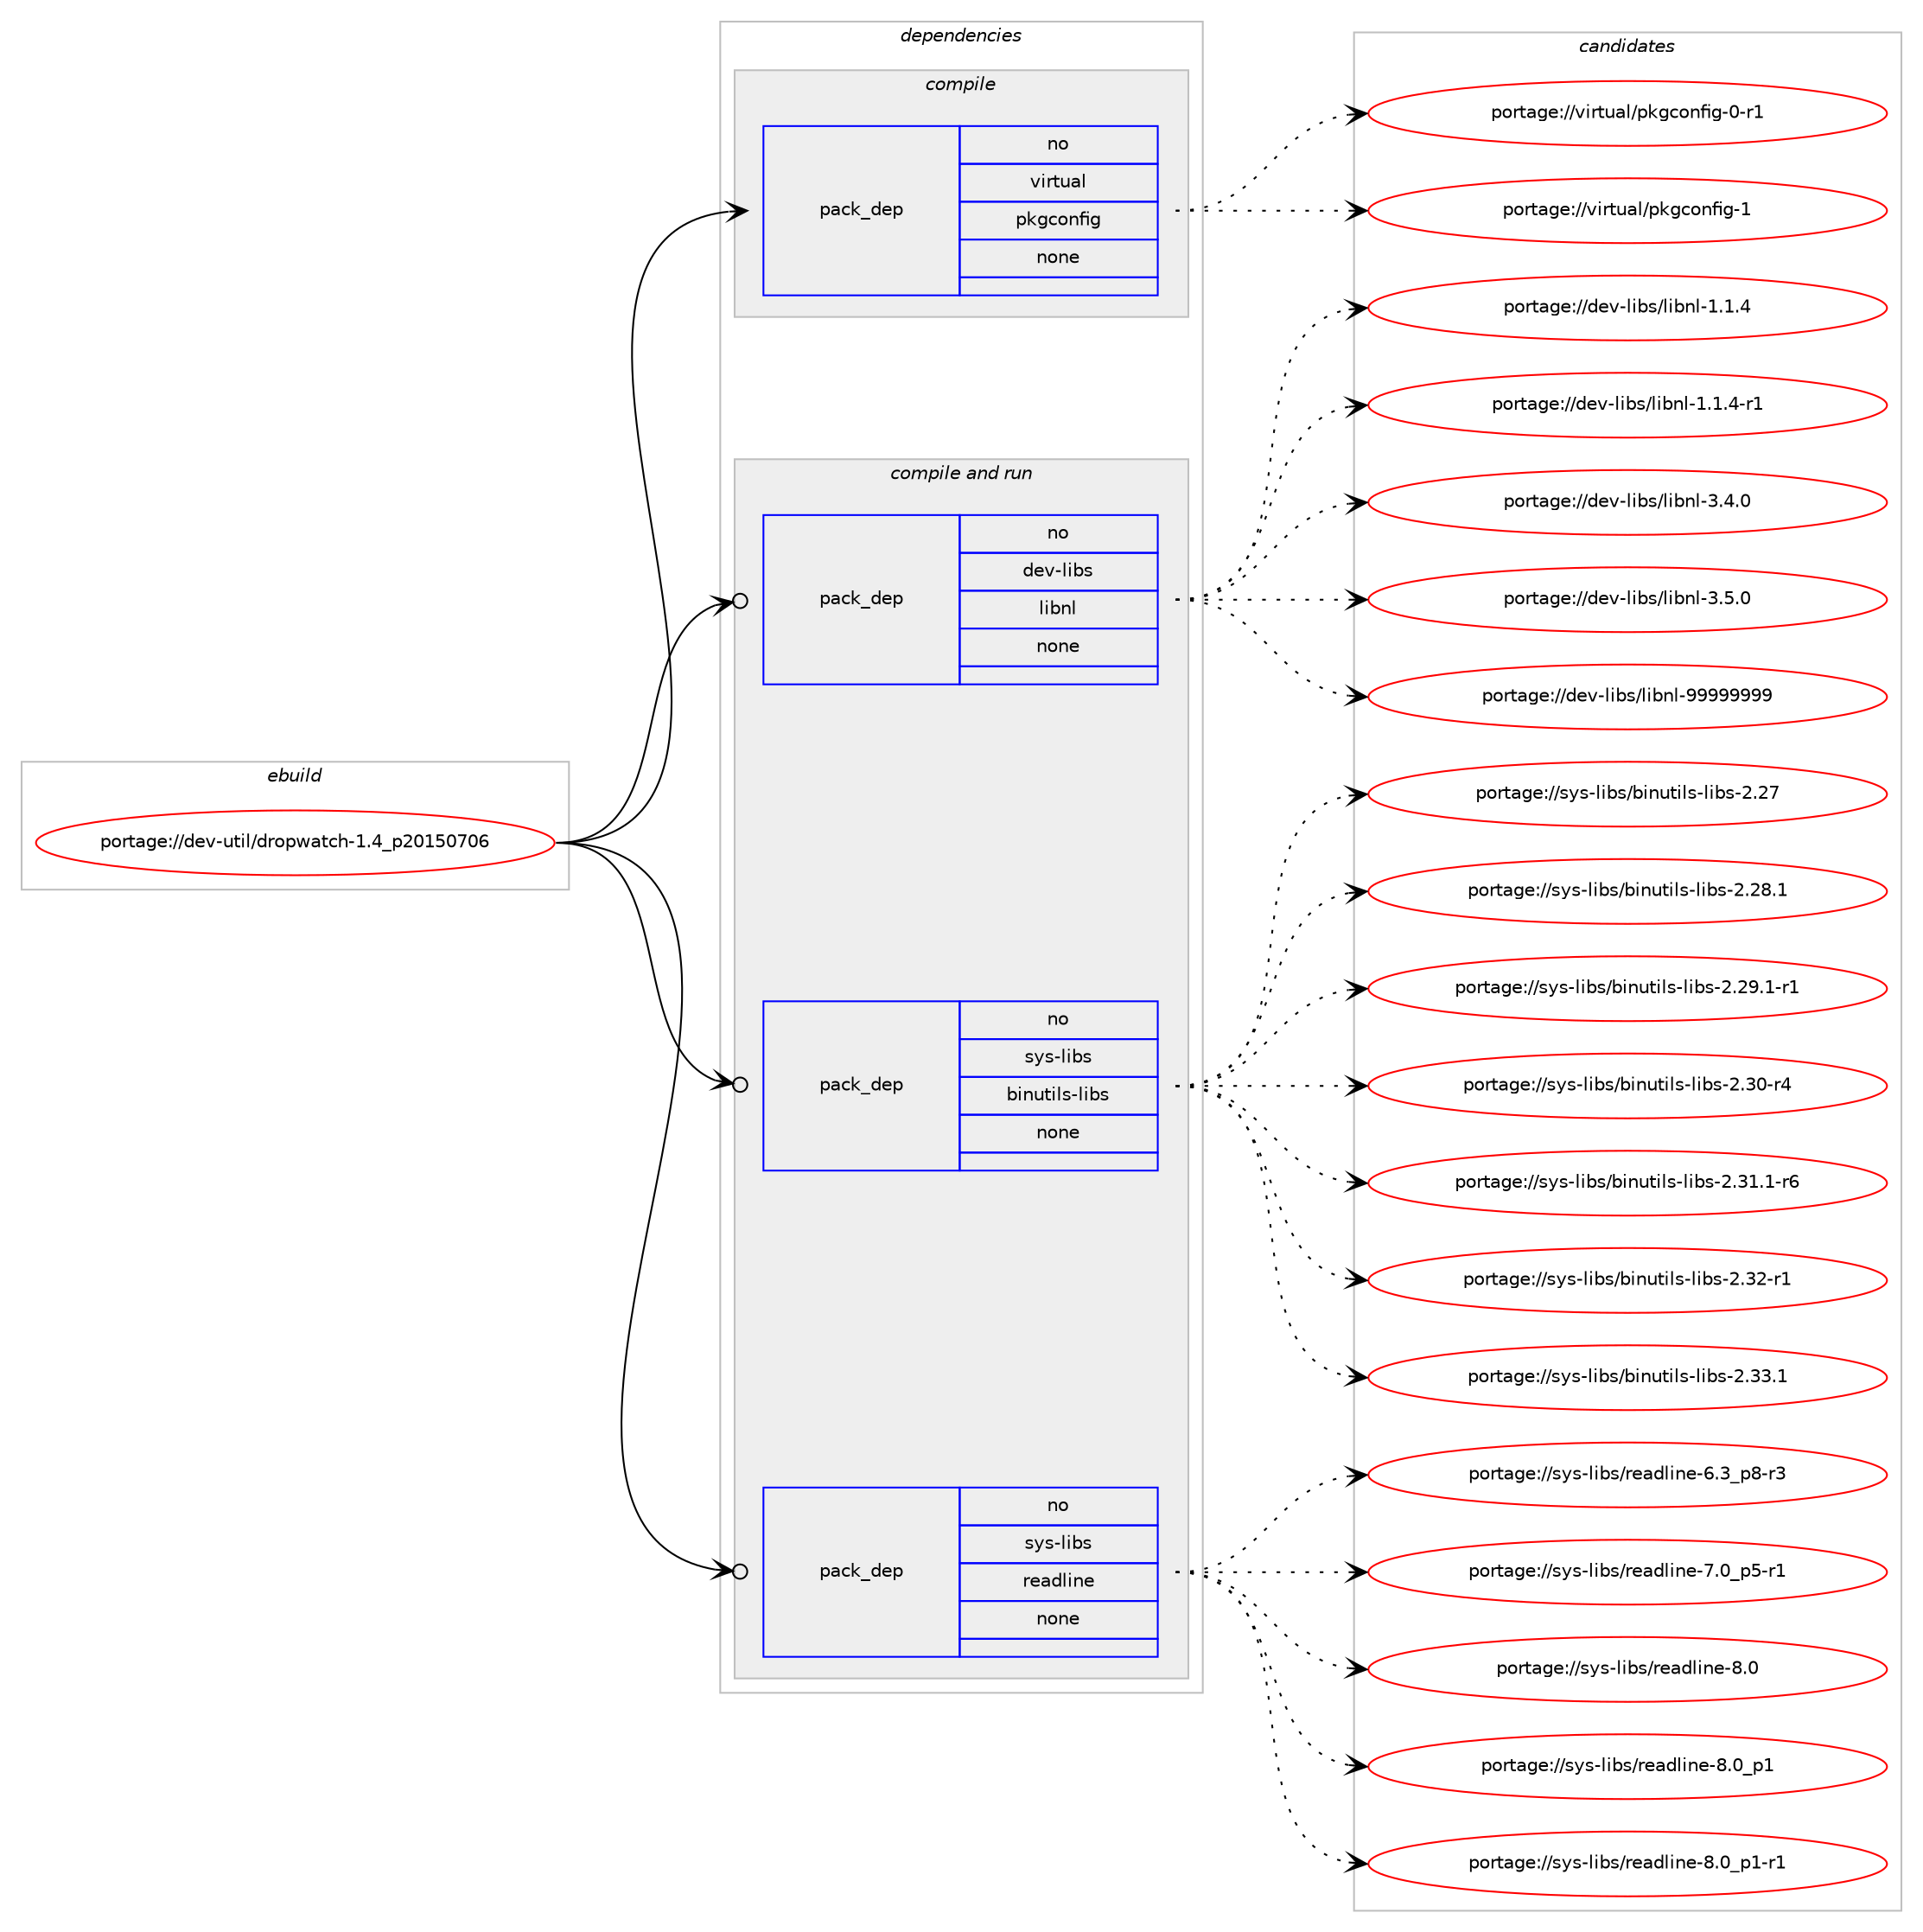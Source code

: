 digraph prolog {

# *************
# Graph options
# *************

newrank=true;
concentrate=true;
compound=true;
graph [rankdir=LR,fontname=Helvetica,fontsize=10,ranksep=1.5];#, ranksep=2.5, nodesep=0.2];
edge  [arrowhead=vee];
node  [fontname=Helvetica,fontsize=10];

# **********
# The ebuild
# **********

subgraph cluster_leftcol {
color=gray;
rank=same;
label=<<i>ebuild</i>>;
id [label="portage://dev-util/dropwatch-1.4_p20150706", color=red, width=4, href="../dev-util/dropwatch-1.4_p20150706.svg"];
}

# ****************
# The dependencies
# ****************

subgraph cluster_midcol {
color=gray;
label=<<i>dependencies</i>>;
subgraph cluster_compile {
fillcolor="#eeeeee";
style=filled;
label=<<i>compile</i>>;
subgraph pack187166 {
dependency261907 [label=<<TABLE BORDER="0" CELLBORDER="1" CELLSPACING="0" CELLPADDING="4" WIDTH="220"><TR><TD ROWSPAN="6" CELLPADDING="30">pack_dep</TD></TR><TR><TD WIDTH="110">no</TD></TR><TR><TD>virtual</TD></TR><TR><TD>pkgconfig</TD></TR><TR><TD>none</TD></TR><TR><TD></TD></TR></TABLE>>, shape=none, color=blue];
}
id:e -> dependency261907:w [weight=20,style="solid",arrowhead="vee"];
}
subgraph cluster_compileandrun {
fillcolor="#eeeeee";
style=filled;
label=<<i>compile and run</i>>;
subgraph pack187167 {
dependency261908 [label=<<TABLE BORDER="0" CELLBORDER="1" CELLSPACING="0" CELLPADDING="4" WIDTH="220"><TR><TD ROWSPAN="6" CELLPADDING="30">pack_dep</TD></TR><TR><TD WIDTH="110">no</TD></TR><TR><TD>dev-libs</TD></TR><TR><TD>libnl</TD></TR><TR><TD>none</TD></TR><TR><TD></TD></TR></TABLE>>, shape=none, color=blue];
}
id:e -> dependency261908:w [weight=20,style="solid",arrowhead="odotvee"];
subgraph pack187168 {
dependency261909 [label=<<TABLE BORDER="0" CELLBORDER="1" CELLSPACING="0" CELLPADDING="4" WIDTH="220"><TR><TD ROWSPAN="6" CELLPADDING="30">pack_dep</TD></TR><TR><TD WIDTH="110">no</TD></TR><TR><TD>sys-libs</TD></TR><TR><TD>binutils-libs</TD></TR><TR><TD>none</TD></TR><TR><TD></TD></TR></TABLE>>, shape=none, color=blue];
}
id:e -> dependency261909:w [weight=20,style="solid",arrowhead="odotvee"];
subgraph pack187169 {
dependency261910 [label=<<TABLE BORDER="0" CELLBORDER="1" CELLSPACING="0" CELLPADDING="4" WIDTH="220"><TR><TD ROWSPAN="6" CELLPADDING="30">pack_dep</TD></TR><TR><TD WIDTH="110">no</TD></TR><TR><TD>sys-libs</TD></TR><TR><TD>readline</TD></TR><TR><TD>none</TD></TR><TR><TD></TD></TR></TABLE>>, shape=none, color=blue];
}
id:e -> dependency261910:w [weight=20,style="solid",arrowhead="odotvee"];
}
subgraph cluster_run {
fillcolor="#eeeeee";
style=filled;
label=<<i>run</i>>;
}
}

# **************
# The candidates
# **************

subgraph cluster_choices {
rank=same;
color=gray;
label=<<i>candidates</i>>;

subgraph choice187166 {
color=black;
nodesep=1;
choiceportage11810511411611797108471121071039911111010210510345484511449 [label="portage://virtual/pkgconfig-0-r1", color=red, width=4,href="../virtual/pkgconfig-0-r1.svg"];
choiceportage1181051141161179710847112107103991111101021051034549 [label="portage://virtual/pkgconfig-1", color=red, width=4,href="../virtual/pkgconfig-1.svg"];
dependency261907:e -> choiceportage11810511411611797108471121071039911111010210510345484511449:w [style=dotted,weight="100"];
dependency261907:e -> choiceportage1181051141161179710847112107103991111101021051034549:w [style=dotted,weight="100"];
}
subgraph choice187167 {
color=black;
nodesep=1;
choiceportage10010111845108105981154710810598110108454946494652 [label="portage://dev-libs/libnl-1.1.4", color=red, width=4,href="../dev-libs/libnl-1.1.4.svg"];
choiceportage100101118451081059811547108105981101084549464946524511449 [label="portage://dev-libs/libnl-1.1.4-r1", color=red, width=4,href="../dev-libs/libnl-1.1.4-r1.svg"];
choiceportage10010111845108105981154710810598110108455146524648 [label="portage://dev-libs/libnl-3.4.0", color=red, width=4,href="../dev-libs/libnl-3.4.0.svg"];
choiceportage10010111845108105981154710810598110108455146534648 [label="portage://dev-libs/libnl-3.5.0", color=red, width=4,href="../dev-libs/libnl-3.5.0.svg"];
choiceportage10010111845108105981154710810598110108455757575757575757 [label="portage://dev-libs/libnl-99999999", color=red, width=4,href="../dev-libs/libnl-99999999.svg"];
dependency261908:e -> choiceportage10010111845108105981154710810598110108454946494652:w [style=dotted,weight="100"];
dependency261908:e -> choiceportage100101118451081059811547108105981101084549464946524511449:w [style=dotted,weight="100"];
dependency261908:e -> choiceportage10010111845108105981154710810598110108455146524648:w [style=dotted,weight="100"];
dependency261908:e -> choiceportage10010111845108105981154710810598110108455146534648:w [style=dotted,weight="100"];
dependency261908:e -> choiceportage10010111845108105981154710810598110108455757575757575757:w [style=dotted,weight="100"];
}
subgraph choice187168 {
color=black;
nodesep=1;
choiceportage1151211154510810598115479810511011711610510811545108105981154550465055 [label="portage://sys-libs/binutils-libs-2.27", color=red, width=4,href="../sys-libs/binutils-libs-2.27.svg"];
choiceportage11512111545108105981154798105110117116105108115451081059811545504650564649 [label="portage://sys-libs/binutils-libs-2.28.1", color=red, width=4,href="../sys-libs/binutils-libs-2.28.1.svg"];
choiceportage115121115451081059811547981051101171161051081154510810598115455046505746494511449 [label="portage://sys-libs/binutils-libs-2.29.1-r1", color=red, width=4,href="../sys-libs/binutils-libs-2.29.1-r1.svg"];
choiceportage11512111545108105981154798105110117116105108115451081059811545504651484511452 [label="portage://sys-libs/binutils-libs-2.30-r4", color=red, width=4,href="../sys-libs/binutils-libs-2.30-r4.svg"];
choiceportage115121115451081059811547981051101171161051081154510810598115455046514946494511454 [label="portage://sys-libs/binutils-libs-2.31.1-r6", color=red, width=4,href="../sys-libs/binutils-libs-2.31.1-r6.svg"];
choiceportage11512111545108105981154798105110117116105108115451081059811545504651504511449 [label="portage://sys-libs/binutils-libs-2.32-r1", color=red, width=4,href="../sys-libs/binutils-libs-2.32-r1.svg"];
choiceportage11512111545108105981154798105110117116105108115451081059811545504651514649 [label="portage://sys-libs/binutils-libs-2.33.1", color=red, width=4,href="../sys-libs/binutils-libs-2.33.1.svg"];
dependency261909:e -> choiceportage1151211154510810598115479810511011711610510811545108105981154550465055:w [style=dotted,weight="100"];
dependency261909:e -> choiceportage11512111545108105981154798105110117116105108115451081059811545504650564649:w [style=dotted,weight="100"];
dependency261909:e -> choiceportage115121115451081059811547981051101171161051081154510810598115455046505746494511449:w [style=dotted,weight="100"];
dependency261909:e -> choiceportage11512111545108105981154798105110117116105108115451081059811545504651484511452:w [style=dotted,weight="100"];
dependency261909:e -> choiceportage115121115451081059811547981051101171161051081154510810598115455046514946494511454:w [style=dotted,weight="100"];
dependency261909:e -> choiceportage11512111545108105981154798105110117116105108115451081059811545504651504511449:w [style=dotted,weight="100"];
dependency261909:e -> choiceportage11512111545108105981154798105110117116105108115451081059811545504651514649:w [style=dotted,weight="100"];
}
subgraph choice187169 {
color=black;
nodesep=1;
choiceportage115121115451081059811547114101971001081051101014554465195112564511451 [label="portage://sys-libs/readline-6.3_p8-r3", color=red, width=4,href="../sys-libs/readline-6.3_p8-r3.svg"];
choiceportage115121115451081059811547114101971001081051101014555464895112534511449 [label="portage://sys-libs/readline-7.0_p5-r1", color=red, width=4,href="../sys-libs/readline-7.0_p5-r1.svg"];
choiceportage1151211154510810598115471141019710010810511010145564648 [label="portage://sys-libs/readline-8.0", color=red, width=4,href="../sys-libs/readline-8.0.svg"];
choiceportage11512111545108105981154711410197100108105110101455646489511249 [label="portage://sys-libs/readline-8.0_p1", color=red, width=4,href="../sys-libs/readline-8.0_p1.svg"];
choiceportage115121115451081059811547114101971001081051101014556464895112494511449 [label="portage://sys-libs/readline-8.0_p1-r1", color=red, width=4,href="../sys-libs/readline-8.0_p1-r1.svg"];
dependency261910:e -> choiceportage115121115451081059811547114101971001081051101014554465195112564511451:w [style=dotted,weight="100"];
dependency261910:e -> choiceportage115121115451081059811547114101971001081051101014555464895112534511449:w [style=dotted,weight="100"];
dependency261910:e -> choiceportage1151211154510810598115471141019710010810511010145564648:w [style=dotted,weight="100"];
dependency261910:e -> choiceportage11512111545108105981154711410197100108105110101455646489511249:w [style=dotted,weight="100"];
dependency261910:e -> choiceportage115121115451081059811547114101971001081051101014556464895112494511449:w [style=dotted,weight="100"];
}
}

}
